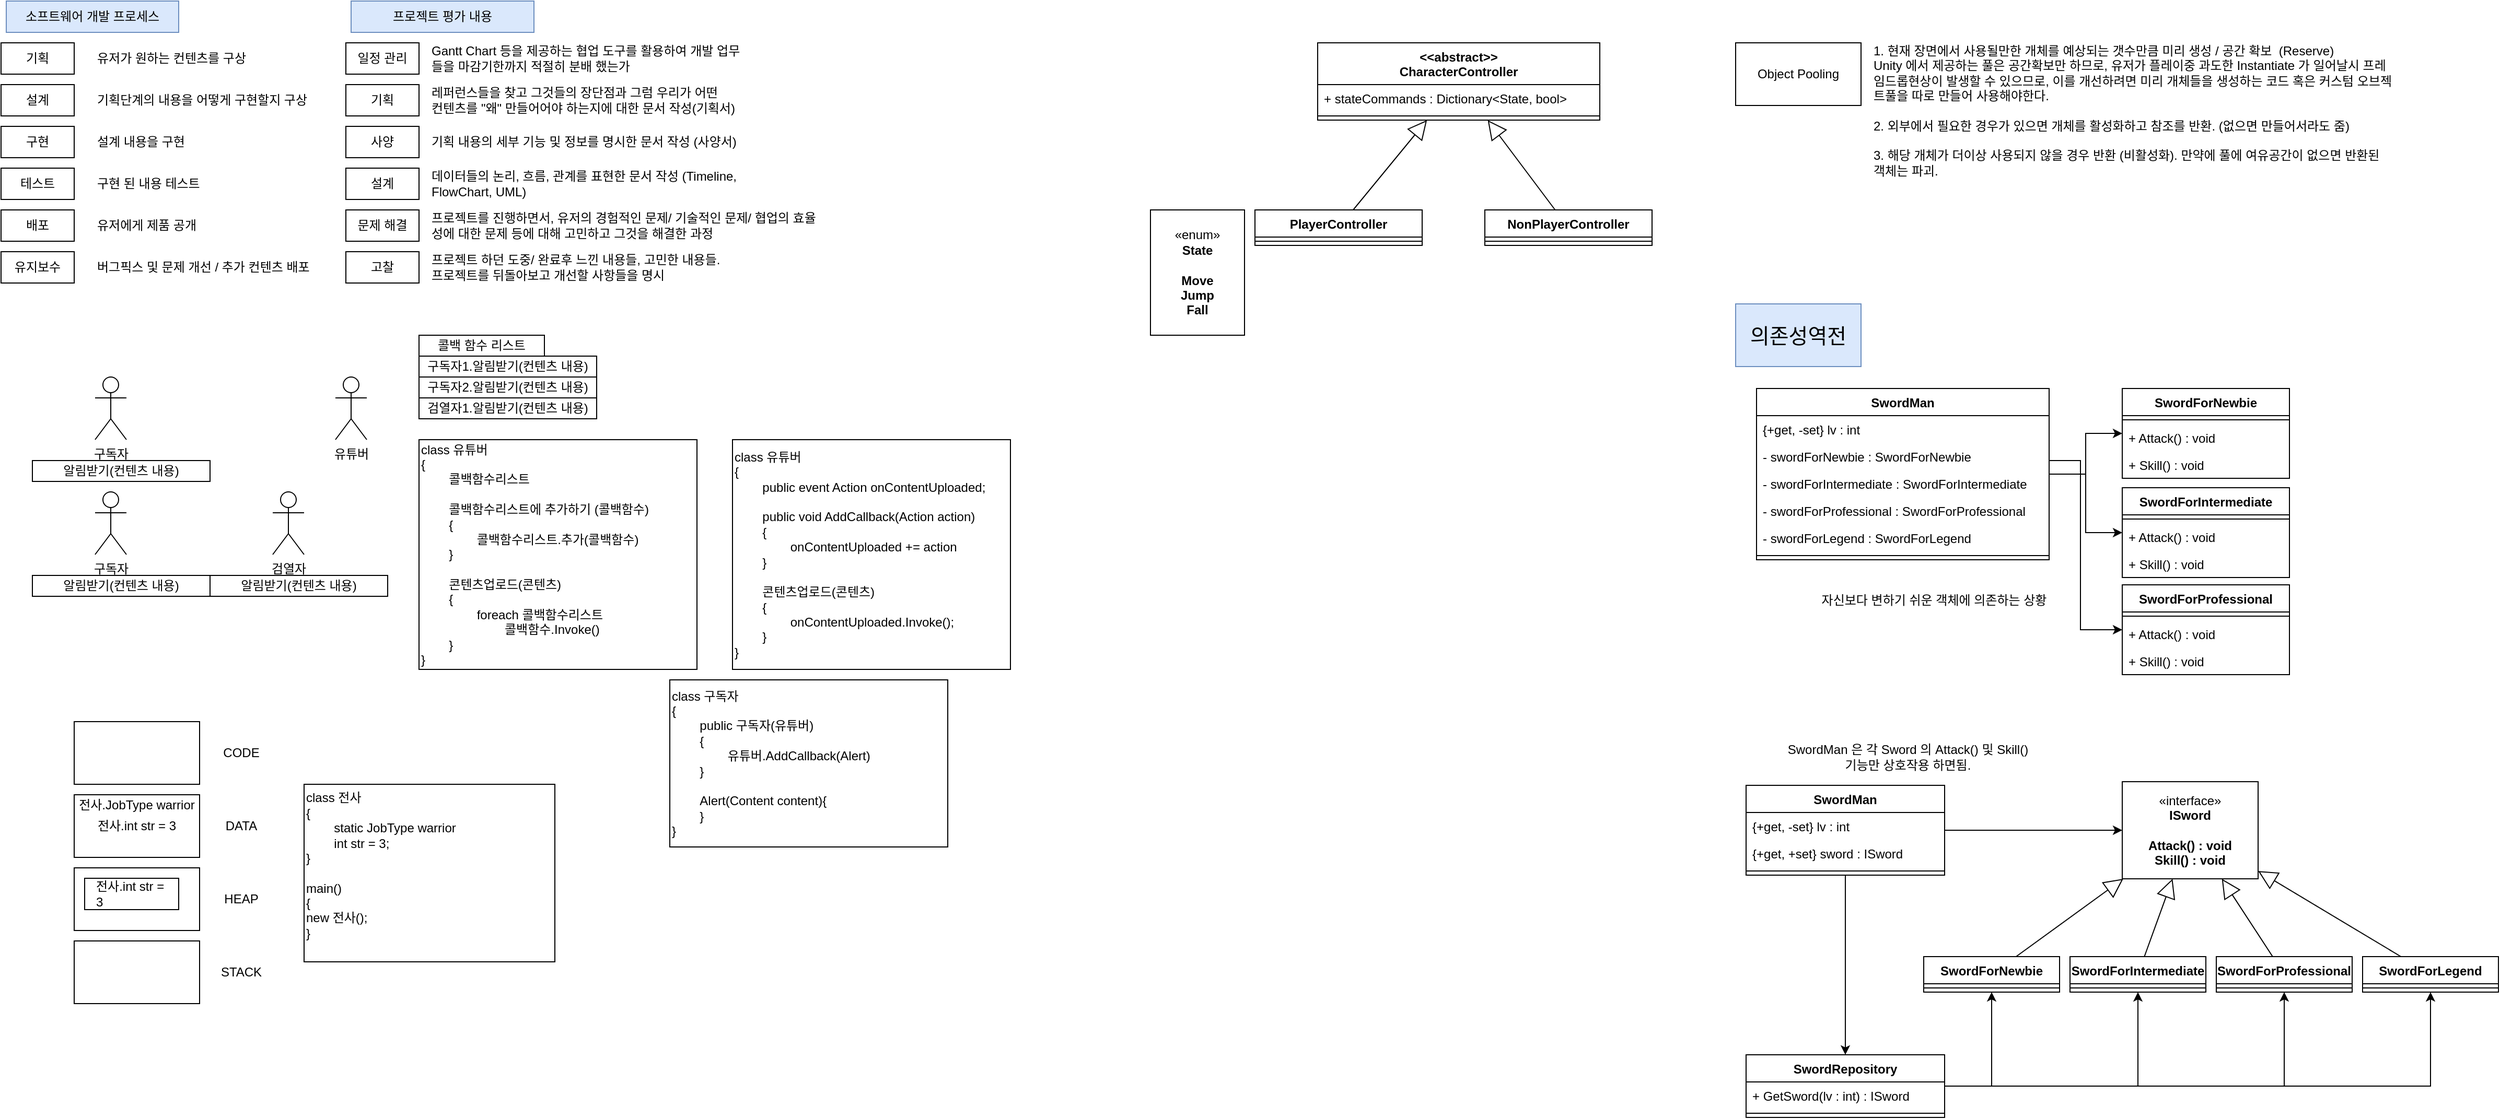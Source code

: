 <mxfile version="24.6.4" type="device">
  <diagram name="페이지-1" id="CE5lImg4Xeqv8eYOQJNI">
    <mxGraphModel dx="1434" dy="1949" grid="1" gridSize="10" guides="1" tooltips="1" connect="1" arrows="1" fold="1" page="1" pageScale="1" pageWidth="827" pageHeight="1169" math="0" shadow="0">
      <root>
        <mxCell id="0" />
        <mxCell id="1" parent="0" />
        <mxCell id="wki07X8QwuEx3_kB4HWv-1" value="기획" style="rounded=0;whiteSpace=wrap;html=1;" parent="1" vertex="1">
          <mxGeometry x="10" y="10" width="70" height="30" as="geometry" />
        </mxCell>
        <mxCell id="wki07X8QwuEx3_kB4HWv-2" value="유저가 원하는 컨텐츠를 구상" style="text;html=1;align=left;verticalAlign=middle;whiteSpace=wrap;rounded=0;" parent="1" vertex="1">
          <mxGeometry x="100" y="10" width="180" height="30" as="geometry" />
        </mxCell>
        <mxCell id="wki07X8QwuEx3_kB4HWv-3" value="설계" style="rounded=0;whiteSpace=wrap;html=1;" parent="1" vertex="1">
          <mxGeometry x="10" y="50" width="70" height="30" as="geometry" />
        </mxCell>
        <mxCell id="wki07X8QwuEx3_kB4HWv-4" value="기획단계의 내용을 어떻게 구현할지 구상" style="text;html=1;align=left;verticalAlign=middle;whiteSpace=wrap;rounded=0;" parent="1" vertex="1">
          <mxGeometry x="100" y="50" width="230" height="30" as="geometry" />
        </mxCell>
        <mxCell id="wki07X8QwuEx3_kB4HWv-5" value="구현" style="rounded=0;whiteSpace=wrap;html=1;" parent="1" vertex="1">
          <mxGeometry x="10" y="90" width="70" height="30" as="geometry" />
        </mxCell>
        <mxCell id="wki07X8QwuEx3_kB4HWv-6" value="설계 내용을 구현" style="text;html=1;align=left;verticalAlign=middle;whiteSpace=wrap;rounded=0;" parent="1" vertex="1">
          <mxGeometry x="100" y="90" width="230" height="30" as="geometry" />
        </mxCell>
        <mxCell id="wki07X8QwuEx3_kB4HWv-7" value="테스트" style="rounded=0;whiteSpace=wrap;html=1;" parent="1" vertex="1">
          <mxGeometry x="10" y="130" width="70" height="30" as="geometry" />
        </mxCell>
        <mxCell id="wki07X8QwuEx3_kB4HWv-8" value="구현 된 내용 테스트" style="text;html=1;align=left;verticalAlign=middle;whiteSpace=wrap;rounded=0;" parent="1" vertex="1">
          <mxGeometry x="100" y="130" width="240" height="30" as="geometry" />
        </mxCell>
        <mxCell id="wki07X8QwuEx3_kB4HWv-9" value="배포" style="rounded=0;whiteSpace=wrap;html=1;" parent="1" vertex="1">
          <mxGeometry x="10" y="170" width="70" height="30" as="geometry" />
        </mxCell>
        <mxCell id="wki07X8QwuEx3_kB4HWv-10" value="유저에게 제품 공개" style="text;html=1;align=left;verticalAlign=middle;whiteSpace=wrap;rounded=0;" parent="1" vertex="1">
          <mxGeometry x="100" y="170" width="240" height="30" as="geometry" />
        </mxCell>
        <mxCell id="wki07X8QwuEx3_kB4HWv-11" value="유지보수" style="rounded=0;whiteSpace=wrap;html=1;" parent="1" vertex="1">
          <mxGeometry x="10" y="210" width="70" height="30" as="geometry" />
        </mxCell>
        <mxCell id="wki07X8QwuEx3_kB4HWv-12" value="버그픽스 및 문제 개선 / 추가 컨텐츠 배포" style="text;html=1;align=left;verticalAlign=middle;whiteSpace=wrap;rounded=0;" parent="1" vertex="1">
          <mxGeometry x="100" y="210" width="240" height="30" as="geometry" />
        </mxCell>
        <mxCell id="wki07X8QwuEx3_kB4HWv-14" value="일정 관리" style="rounded=0;whiteSpace=wrap;html=1;" parent="1" vertex="1">
          <mxGeometry x="340" y="10" width="70" height="30" as="geometry" />
        </mxCell>
        <mxCell id="wki07X8QwuEx3_kB4HWv-15" value="기획" style="rounded=0;whiteSpace=wrap;html=1;" parent="1" vertex="1">
          <mxGeometry x="340" y="50" width="70" height="30" as="geometry" />
        </mxCell>
        <mxCell id="wki07X8QwuEx3_kB4HWv-16" value="Gantt Chart 등을 제공하는 협업 도구를 활용하여 개발 업무들을 마감기한까지 적절히 분배 했는가" style="text;html=1;align=left;verticalAlign=middle;whiteSpace=wrap;rounded=0;" parent="1" vertex="1">
          <mxGeometry x="420" y="10" width="300" height="30" as="geometry" />
        </mxCell>
        <mxCell id="wki07X8QwuEx3_kB4HWv-17" value="프로젝트 평가 내용" style="text;html=1;align=center;verticalAlign=middle;whiteSpace=wrap;rounded=0;fillColor=#dae8fc;strokeColor=#6c8ebf;" parent="1" vertex="1">
          <mxGeometry x="345" y="-30" width="175" height="30" as="geometry" />
        </mxCell>
        <mxCell id="wki07X8QwuEx3_kB4HWv-19" value="레퍼런스들을 찾고 그것들의 장단점과 그럼 우리가 어떤&lt;div&gt;컨텐츠를 &quot;왜&quot; 만들어어야 하는지에 대한 문서 작성(기획서)&lt;/div&gt;" style="text;html=1;align=left;verticalAlign=middle;whiteSpace=wrap;rounded=0;" parent="1" vertex="1">
          <mxGeometry x="420" y="50" width="320" height="30" as="geometry" />
        </mxCell>
        <mxCell id="wki07X8QwuEx3_kB4HWv-21" value="사양" style="rounded=0;whiteSpace=wrap;html=1;" parent="1" vertex="1">
          <mxGeometry x="340" y="90" width="70" height="30" as="geometry" />
        </mxCell>
        <mxCell id="wki07X8QwuEx3_kB4HWv-22" value="기획 내용의 세부 기능 및 정보를 명시한 문서 작성 (사양서)" style="text;html=1;align=left;verticalAlign=middle;whiteSpace=wrap;rounded=0;" parent="1" vertex="1">
          <mxGeometry x="420" y="90" width="320" height="30" as="geometry" />
        </mxCell>
        <mxCell id="wki07X8QwuEx3_kB4HWv-23" value="설계" style="rounded=0;whiteSpace=wrap;html=1;" parent="1" vertex="1">
          <mxGeometry x="340" y="130" width="70" height="30" as="geometry" />
        </mxCell>
        <mxCell id="wki07X8QwuEx3_kB4HWv-24" value="데이터들의 논리, 흐름, 관계를 표현한 문서 작성 (Timeline, FlowChart, UML)" style="text;html=1;align=left;verticalAlign=middle;whiteSpace=wrap;rounded=0;" parent="1" vertex="1">
          <mxGeometry x="420" y="130" width="320" height="30" as="geometry" />
        </mxCell>
        <mxCell id="wki07X8QwuEx3_kB4HWv-25" value="문제 해결" style="rounded=0;whiteSpace=wrap;html=1;" parent="1" vertex="1">
          <mxGeometry x="340" y="170" width="70" height="30" as="geometry" />
        </mxCell>
        <mxCell id="wki07X8QwuEx3_kB4HWv-26" value="프로젝트를 진행하면서, 유저의 경험적인 문제/ 기술적인 문제/ 협업의 효율성에 대한 문제 등에 대해 고민하고 그것을 해결한 과정" style="text;html=1;align=left;verticalAlign=middle;whiteSpace=wrap;rounded=0;" parent="1" vertex="1">
          <mxGeometry x="420" y="170" width="370" height="30" as="geometry" />
        </mxCell>
        <mxCell id="wki07X8QwuEx3_kB4HWv-27" value="고찰" style="rounded=0;whiteSpace=wrap;html=1;" parent="1" vertex="1">
          <mxGeometry x="340" y="210" width="70" height="30" as="geometry" />
        </mxCell>
        <mxCell id="wki07X8QwuEx3_kB4HWv-28" value="프로젝트 하던 도중/ 완료후 느낀 내용들, 고민한 내용들.&amp;nbsp;&lt;div&gt;프로젝트를 뒤돌아보고 개선할 사항들을 명시&lt;/div&gt;" style="text;html=1;align=left;verticalAlign=middle;whiteSpace=wrap;rounded=0;" parent="1" vertex="1">
          <mxGeometry x="420" y="210" width="370" height="30" as="geometry" />
        </mxCell>
        <mxCell id="wki07X8QwuEx3_kB4HWv-29" value="소프트웨어 개발 프로세스" style="text;html=1;align=center;verticalAlign=middle;whiteSpace=wrap;rounded=0;fillColor=#dae8fc;strokeColor=#6c8ebf;" parent="1" vertex="1">
          <mxGeometry x="15" y="-30" width="165" height="30" as="geometry" />
        </mxCell>
        <mxCell id="wki07X8QwuEx3_kB4HWv-31" value="구독자" style="shape=umlActor;verticalLabelPosition=bottom;verticalAlign=top;html=1;outlineConnect=0;" parent="1" vertex="1">
          <mxGeometry x="100" y="330" width="30" height="60" as="geometry" />
        </mxCell>
        <mxCell id="wki07X8QwuEx3_kB4HWv-32" value="유튜버" style="shape=umlActor;verticalLabelPosition=bottom;verticalAlign=top;html=1;outlineConnect=0;" parent="1" vertex="1">
          <mxGeometry x="330" y="330" width="30" height="60" as="geometry" />
        </mxCell>
        <mxCell id="wki07X8QwuEx3_kB4HWv-33" value="알림받기(컨텐츠 내용)" style="rounded=0;whiteSpace=wrap;html=1;" parent="1" vertex="1">
          <mxGeometry x="40" y="410" width="170" height="20" as="geometry" />
        </mxCell>
        <mxCell id="wki07X8QwuEx3_kB4HWv-34" value="구독자" style="shape=umlActor;verticalLabelPosition=bottom;verticalAlign=top;html=1;outlineConnect=0;" parent="1" vertex="1">
          <mxGeometry x="100" y="440" width="30" height="60" as="geometry" />
        </mxCell>
        <mxCell id="wki07X8QwuEx3_kB4HWv-35" value="알림받기(컨텐츠 내용)" style="rounded=0;whiteSpace=wrap;html=1;" parent="1" vertex="1">
          <mxGeometry x="40" y="520" width="170" height="20" as="geometry" />
        </mxCell>
        <mxCell id="wki07X8QwuEx3_kB4HWv-37" value="class 유튜버&lt;div&gt;{&lt;/div&gt;&lt;div&gt;&lt;span style=&quot;white-space: pre;&quot;&gt;&#x9;&lt;/span&gt;콜백함수리스트&lt;br&gt;&lt;/div&gt;&lt;div&gt;&lt;br&gt;&lt;/div&gt;&lt;div&gt;&lt;span style=&quot;white-space: pre;&quot;&gt;&#x9;&lt;/span&gt;콜백함수리스트에 추가하기 (콜백함수)&lt;br&gt;&lt;/div&gt;&lt;div&gt;&lt;span style=&quot;white-space: pre;&quot;&gt;&#x9;&lt;/span&gt;{&lt;br&gt;&lt;/div&gt;&lt;div&gt;&lt;span style=&quot;white-space: pre;&quot;&gt;&#x9;&lt;/span&gt;&lt;span style=&quot;white-space: pre;&quot;&gt;&#x9;&lt;/span&gt;콜백함수리스트.추가(콜백함수)&lt;br&gt;&lt;/div&gt;&lt;div&gt;&lt;span style=&quot;white-space: pre;&quot;&gt;&#x9;&lt;/span&gt;}&lt;br&gt;&lt;/div&gt;&lt;div&gt;&lt;br&gt;&lt;/div&gt;&lt;div&gt;&lt;span style=&quot;white-space: pre;&quot;&gt;&#x9;&lt;/span&gt;콘텐츠업로드(콘텐츠)&lt;br&gt;&lt;/div&gt;&lt;div&gt;&lt;span style=&quot;white-space: pre;&quot;&gt;&#x9;&lt;/span&gt;{&lt;br&gt;&lt;/div&gt;&lt;div&gt;&lt;span style=&quot;white-space: pre;&quot;&gt;&#x9;&lt;/span&gt;&lt;span style=&quot;white-space: pre;&quot;&gt;&#x9;&lt;/span&gt;foreach 콜백함수리스트&lt;br&gt;&lt;/div&gt;&lt;div&gt;&lt;span style=&quot;white-space: pre;&quot;&gt;&#x9;&lt;/span&gt;&lt;span style=&quot;white-space: pre;&quot;&gt;&#x9;&lt;/span&gt;&lt;span style=&quot;white-space: pre;&quot;&gt;&#x9;&lt;/span&gt;콜백함수.Invoke()&lt;br&gt;&lt;/div&gt;&lt;div&gt;&lt;span style=&quot;white-space: pre;&quot;&gt;&#x9;&lt;/span&gt;}&lt;br&gt;&lt;/div&gt;&lt;div&gt;}&lt;/div&gt;" style="rounded=0;whiteSpace=wrap;html=1;align=left;" parent="1" vertex="1">
          <mxGeometry x="410" y="390" width="266" height="220" as="geometry" />
        </mxCell>
        <mxCell id="wki07X8QwuEx3_kB4HWv-38" value="검열자" style="shape=umlActor;verticalLabelPosition=bottom;verticalAlign=top;html=1;outlineConnect=0;" parent="1" vertex="1">
          <mxGeometry x="270" y="440" width="30" height="60" as="geometry" />
        </mxCell>
        <mxCell id="wki07X8QwuEx3_kB4HWv-39" value="알림받기(컨텐츠 내용)" style="rounded=0;whiteSpace=wrap;html=1;" parent="1" vertex="1">
          <mxGeometry x="210" y="520" width="170" height="20" as="geometry" />
        </mxCell>
        <mxCell id="wki07X8QwuEx3_kB4HWv-40" value="구독자1.알림받기(컨텐츠 내용)" style="rounded=0;whiteSpace=wrap;html=1;" parent="1" vertex="1">
          <mxGeometry x="410" y="310" width="170" height="20" as="geometry" />
        </mxCell>
        <mxCell id="wki07X8QwuEx3_kB4HWv-41" value="구독자2.알림받기(컨텐츠 내용)" style="rounded=0;whiteSpace=wrap;html=1;" parent="1" vertex="1">
          <mxGeometry x="410" y="330" width="170" height="20" as="geometry" />
        </mxCell>
        <mxCell id="wki07X8QwuEx3_kB4HWv-42" value="검열자1.알림받기(컨텐츠 내용)" style="rounded=0;whiteSpace=wrap;html=1;" parent="1" vertex="1">
          <mxGeometry x="410" y="350" width="170" height="20" as="geometry" />
        </mxCell>
        <mxCell id="wki07X8QwuEx3_kB4HWv-43" value="콜백 함수 리스트" style="rounded=0;whiteSpace=wrap;html=1;" parent="1" vertex="1">
          <mxGeometry x="410" y="290" width="120" height="20" as="geometry" />
        </mxCell>
        <mxCell id="wki07X8QwuEx3_kB4HWv-44" value="class 유튜버&lt;div&gt;{&lt;/div&gt;&lt;div&gt;&lt;span style=&quot;white-space: pre;&quot;&gt;&#x9;&lt;/span&gt;public event Action onContentUploaded;&lt;br&gt;&lt;/div&gt;&lt;div&gt;&lt;br&gt;&lt;/div&gt;&lt;div&gt;&lt;span style=&quot;white-space: pre;&quot;&gt;&#x9;&lt;/span&gt;public void AddCallback(Action action)&lt;br&gt;&lt;/div&gt;&lt;div&gt;&lt;span style=&quot;white-space: pre;&quot;&gt;&#x9;&lt;/span&gt;{&lt;br&gt;&lt;/div&gt;&lt;div&gt;&lt;span style=&quot;white-space: pre;&quot;&gt;&#x9;&lt;/span&gt;&lt;span style=&quot;white-space: pre;&quot;&gt;&#x9;&lt;/span&gt;onContentUploaded += action&lt;br&gt;&lt;/div&gt;&lt;div&gt;&lt;span style=&quot;white-space: pre;&quot;&gt;&#x9;&lt;/span&gt;}&lt;br&gt;&lt;/div&gt;&lt;div&gt;&lt;br&gt;&lt;/div&gt;&lt;div&gt;&lt;span style=&quot;white-space: pre;&quot;&gt;&#x9;&lt;/span&gt;콘텐츠업로드(콘텐츠)&lt;br&gt;&lt;/div&gt;&lt;div&gt;&lt;span style=&quot;white-space: pre;&quot;&gt;&#x9;&lt;/span&gt;{&lt;br&gt;&lt;/div&gt;&lt;div&gt;&lt;span style=&quot;white-space: pre;&quot;&gt;&#x9;&lt;/span&gt;&lt;span style=&quot;white-space: pre;&quot;&gt;&#x9;&lt;/span&gt;onContentUploaded.Invoke();&lt;/div&gt;&lt;div&gt;&lt;span style=&quot;white-space: pre;&quot;&gt;&#x9;&lt;/span&gt;}&lt;br&gt;&lt;/div&gt;&lt;div&gt;}&lt;/div&gt;" style="rounded=0;whiteSpace=wrap;html=1;align=left;" parent="1" vertex="1">
          <mxGeometry x="710" y="390" width="266" height="220" as="geometry" />
        </mxCell>
        <mxCell id="wki07X8QwuEx3_kB4HWv-45" value="class 구독자&lt;div&gt;{&lt;/div&gt;&lt;div&gt;&lt;span style=&quot;white-space: pre;&quot;&gt;&#x9;&lt;/span&gt;public 구독자(유튜버)&lt;br&gt;&lt;/div&gt;&lt;div&gt;&lt;span style=&quot;white-space: pre;&quot;&gt;&#x9;&lt;/span&gt;{&lt;br&gt;&lt;/div&gt;&lt;div&gt;&lt;span style=&quot;white-space: pre;&quot;&gt;&#x9;&lt;/span&gt;&lt;span style=&quot;white-space: pre;&quot;&gt;&#x9;&lt;/span&gt;유튜버.AddCallback(Alert)&lt;/div&gt;&lt;div&gt;&lt;span style=&quot;background-color: initial; white-space: pre;&quot;&gt;&#x9;&lt;/span&gt;&lt;span style=&quot;background-color: initial;&quot;&gt;}&lt;/span&gt;&lt;/div&gt;&lt;div&gt;&lt;br&gt;&lt;/div&gt;&lt;div&gt;&lt;span style=&quot;white-space: pre;&quot;&gt;&#x9;&lt;/span&gt;Alert(Content content){&lt;br&gt;&lt;/div&gt;&lt;div&gt;&lt;span style=&quot;white-space: pre;&quot;&gt;&#x9;&lt;/span&gt;}&lt;br&gt;&lt;/div&gt;&lt;div&gt;&lt;span style=&quot;background-color: initial;&quot;&gt;}&lt;/span&gt;&lt;br&gt;&lt;/div&gt;" style="rounded=0;whiteSpace=wrap;html=1;align=left;" parent="1" vertex="1">
          <mxGeometry x="650" y="620" width="266" height="160" as="geometry" />
        </mxCell>
        <mxCell id="wki07X8QwuEx3_kB4HWv-46" value="" style="rounded=0;whiteSpace=wrap;html=1;" parent="1" vertex="1">
          <mxGeometry x="80" y="660" width="120" height="60" as="geometry" />
        </mxCell>
        <mxCell id="wki07X8QwuEx3_kB4HWv-47" value="" style="rounded=0;whiteSpace=wrap;html=1;" parent="1" vertex="1">
          <mxGeometry x="80" y="730" width="120" height="60" as="geometry" />
        </mxCell>
        <mxCell id="wki07X8QwuEx3_kB4HWv-48" value="" style="rounded=0;whiteSpace=wrap;html=1;" parent="1" vertex="1">
          <mxGeometry x="80" y="800" width="120" height="60" as="geometry" />
        </mxCell>
        <mxCell id="wki07X8QwuEx3_kB4HWv-49" value="" style="rounded=0;whiteSpace=wrap;html=1;" parent="1" vertex="1">
          <mxGeometry x="80" y="870" width="120" height="60" as="geometry" />
        </mxCell>
        <mxCell id="wki07X8QwuEx3_kB4HWv-50" value="CODE" style="text;html=1;align=center;verticalAlign=middle;whiteSpace=wrap;rounded=0;" parent="1" vertex="1">
          <mxGeometry x="210" y="675" width="60" height="30" as="geometry" />
        </mxCell>
        <mxCell id="wki07X8QwuEx3_kB4HWv-51" value="DATA" style="text;html=1;align=center;verticalAlign=middle;whiteSpace=wrap;rounded=0;" parent="1" vertex="1">
          <mxGeometry x="210" y="745" width="60" height="30" as="geometry" />
        </mxCell>
        <mxCell id="wki07X8QwuEx3_kB4HWv-52" value="HEAP" style="text;html=1;align=center;verticalAlign=middle;whiteSpace=wrap;rounded=0;" parent="1" vertex="1">
          <mxGeometry x="210" y="815" width="60" height="30" as="geometry" />
        </mxCell>
        <mxCell id="wki07X8QwuEx3_kB4HWv-53" value="STACK" style="text;html=1;align=center;verticalAlign=middle;whiteSpace=wrap;rounded=0;" parent="1" vertex="1">
          <mxGeometry x="210" y="885" width="60" height="30" as="geometry" />
        </mxCell>
        <mxCell id="wki07X8QwuEx3_kB4HWv-54" value="class 전사&lt;div&gt;{&lt;/div&gt;&lt;div&gt;&lt;span style=&quot;white-space: pre;&quot;&gt;&lt;span style=&quot;white-space: pre;&quot;&gt;&#x9;&lt;/span&gt;static &lt;/span&gt;JobType warrior&lt;br&gt;&lt;/div&gt;&lt;div&gt;&lt;span style=&quot;white-space: pre;&quot;&gt;&#x9;&lt;/span&gt;int str = 3;&lt;br&gt;&lt;/div&gt;&lt;div&gt;}&lt;/div&gt;&lt;div&gt;&lt;br&gt;&lt;/div&gt;&lt;div&gt;main()&lt;/div&gt;&lt;div&gt;{&lt;/div&gt;&lt;div&gt;new 전사();&lt;/div&gt;&lt;div&gt;}&lt;/div&gt;&lt;div&gt;&lt;br&gt;&lt;/div&gt;" style="rounded=0;whiteSpace=wrap;html=1;align=left;" parent="1" vertex="1">
          <mxGeometry x="300" y="720" width="240" height="170" as="geometry" />
        </mxCell>
        <mxCell id="wki07X8QwuEx3_kB4HWv-55" value="전사.&lt;span style=&quot;text-align: left;&quot;&gt;JobType warrior&lt;/span&gt;" style="text;html=1;align=center;verticalAlign=middle;whiteSpace=wrap;rounded=0;" parent="1" vertex="1">
          <mxGeometry x="80" y="730" width="120" height="20" as="geometry" />
        </mxCell>
        <mxCell id="wki07X8QwuEx3_kB4HWv-56" value="&lt;div style=&quot;text-align: left;&quot;&gt;&lt;span style=&quot;background-color: initial;&quot;&gt;전사.int str = 3&lt;/span&gt;&lt;/div&gt;" style="text;html=1;align=center;verticalAlign=middle;whiteSpace=wrap;rounded=0;" parent="1" vertex="1">
          <mxGeometry x="80" y="750" width="120" height="20" as="geometry" />
        </mxCell>
        <mxCell id="wki07X8QwuEx3_kB4HWv-57" value="" style="rounded=0;whiteSpace=wrap;html=1;" parent="1" vertex="1">
          <mxGeometry x="90" y="810" width="90" height="30" as="geometry" />
        </mxCell>
        <mxCell id="wki07X8QwuEx3_kB4HWv-58" value="&lt;div style=&quot;text-align: left;&quot;&gt;&lt;span style=&quot;background-color: initial;&quot;&gt;전사.int str = 3&lt;/span&gt;&lt;/div&gt;" style="text;html=1;align=center;verticalAlign=middle;whiteSpace=wrap;rounded=0;" parent="1" vertex="1">
          <mxGeometry x="100" y="815" width="70" height="20" as="geometry" />
        </mxCell>
        <mxCell id="_jec9RTMoXIXQGZnMbGp-1" value="PlayerController" style="swimlane;fontStyle=1;align=center;verticalAlign=top;childLayout=stackLayout;horizontal=1;startSize=26;horizontalStack=0;resizeParent=1;resizeParentMax=0;resizeLast=0;collapsible=1;marginBottom=0;whiteSpace=wrap;html=1;" parent="1" vertex="1">
          <mxGeometry x="1210" y="170" width="160" height="34" as="geometry" />
        </mxCell>
        <mxCell id="_jec9RTMoXIXQGZnMbGp-3" value="" style="line;strokeWidth=1;fillColor=none;align=left;verticalAlign=middle;spacingTop=-1;spacingLeft=3;spacingRight=3;rotatable=0;labelPosition=right;points=[];portConstraint=eastwest;strokeColor=inherit;" parent="_jec9RTMoXIXQGZnMbGp-1" vertex="1">
          <mxGeometry y="26" width="160" height="8" as="geometry" />
        </mxCell>
        <mxCell id="_jec9RTMoXIXQGZnMbGp-5" value="«enum»&lt;br&gt;&lt;b&gt;State&lt;br&gt;&lt;br&gt;Move&lt;br&gt;Jump&lt;br&gt;Fall&lt;br&gt;&lt;/b&gt;" style="html=1;whiteSpace=wrap;" parent="1" vertex="1">
          <mxGeometry x="1110" y="170" width="90" height="120" as="geometry" />
        </mxCell>
        <mxCell id="_jec9RTMoXIXQGZnMbGp-6" value="NonPlayerController" style="swimlane;fontStyle=1;align=center;verticalAlign=top;childLayout=stackLayout;horizontal=1;startSize=26;horizontalStack=0;resizeParent=1;resizeParentMax=0;resizeLast=0;collapsible=1;marginBottom=0;whiteSpace=wrap;html=1;" parent="1" vertex="1">
          <mxGeometry x="1430" y="170" width="160" height="34" as="geometry" />
        </mxCell>
        <mxCell id="_jec9RTMoXIXQGZnMbGp-8" value="" style="line;strokeWidth=1;fillColor=none;align=left;verticalAlign=middle;spacingTop=-1;spacingLeft=3;spacingRight=3;rotatable=0;labelPosition=right;points=[];portConstraint=eastwest;strokeColor=inherit;" parent="_jec9RTMoXIXQGZnMbGp-6" vertex="1">
          <mxGeometry y="26" width="160" height="8" as="geometry" />
        </mxCell>
        <mxCell id="_jec9RTMoXIXQGZnMbGp-9" value="&amp;lt;&amp;lt;abstract&amp;gt;&amp;gt;&lt;br&gt;CharacterController" style="swimlane;fontStyle=1;align=center;verticalAlign=top;childLayout=stackLayout;horizontal=1;startSize=40;horizontalStack=0;resizeParent=1;resizeParentMax=0;resizeLast=0;collapsible=1;marginBottom=0;whiteSpace=wrap;html=1;" parent="1" vertex="1">
          <mxGeometry x="1270" y="10" width="270" height="74" as="geometry" />
        </mxCell>
        <mxCell id="_jec9RTMoXIXQGZnMbGp-12" value="+ stateCommands : Dictionary&amp;lt;State, bool&amp;gt;" style="text;strokeColor=none;fillColor=none;align=left;verticalAlign=top;spacingLeft=4;spacingRight=4;overflow=hidden;rotatable=0;points=[[0,0.5],[1,0.5]];portConstraint=eastwest;whiteSpace=wrap;html=1;" parent="_jec9RTMoXIXQGZnMbGp-9" vertex="1">
          <mxGeometry y="40" width="270" height="26" as="geometry" />
        </mxCell>
        <mxCell id="_jec9RTMoXIXQGZnMbGp-10" value="" style="line;strokeWidth=1;fillColor=none;align=left;verticalAlign=middle;spacingTop=-1;spacingLeft=3;spacingRight=3;rotatable=0;labelPosition=right;points=[];portConstraint=eastwest;strokeColor=inherit;" parent="_jec9RTMoXIXQGZnMbGp-9" vertex="1">
          <mxGeometry y="66" width="270" height="8" as="geometry" />
        </mxCell>
        <mxCell id="_jec9RTMoXIXQGZnMbGp-13" value="" style="endArrow=block;endSize=16;endFill=0;html=1;rounded=0;" parent="1" source="_jec9RTMoXIXQGZnMbGp-1" target="_jec9RTMoXIXQGZnMbGp-9" edge="1">
          <mxGeometry width="160" relative="1" as="geometry">
            <mxPoint x="1530" y="190" as="sourcePoint" />
            <mxPoint x="1690" y="190" as="targetPoint" />
          </mxGeometry>
        </mxCell>
        <mxCell id="_jec9RTMoXIXQGZnMbGp-14" value="" style="endArrow=block;endSize=16;endFill=0;html=1;rounded=0;" parent="1" source="_jec9RTMoXIXQGZnMbGp-6" target="_jec9RTMoXIXQGZnMbGp-9" edge="1">
          <mxGeometry width="160" relative="1" as="geometry">
            <mxPoint x="1309" y="180" as="sourcePoint" />
            <mxPoint x="1384" y="40" as="targetPoint" />
          </mxGeometry>
        </mxCell>
        <mxCell id="vIbB5NEmdIjEQfotN6XT-1" value="Object Pooling" style="rounded=0;whiteSpace=wrap;html=1;" parent="1" vertex="1">
          <mxGeometry x="1670" y="10" width="120" height="60" as="geometry" />
        </mxCell>
        <mxCell id="vIbB5NEmdIjEQfotN6XT-2" value="1. 현재 장면에서 사용될만한 개체를 예상되는 갯수만큼 미리 생성 / 공간 확보&amp;nbsp; (Reserve)&lt;div&gt;Unity 에서 제공하는 풀은 공간확보만 하므로, 유저가 플레이중 과도한 Instantiate 가 일어날시 프레임드롭현상이 발생할 수 있으므로, 이를 개선하려면 미리 개체들을 생성하는 코드 혹은 커스텀 오브젝트풀을 따로 만들어 사용해야한다.&lt;/div&gt;&lt;div&gt;&lt;br&gt;&lt;div&gt;2. 외부에서 필요한 경우가 있으면 개체를 활성화하고 참조를 반환. (없으면 만들어서라도 줌)&lt;/div&gt;&lt;div&gt;&lt;br&gt;&lt;/div&gt;&lt;div&gt;3. 해당 개체가 더이상 사용되지 않을 경우 반환 (비활성화). 만약에 풀에 여유공간이 없으면 반환된 객체는 파괴.&lt;/div&gt;&lt;/div&gt;" style="text;html=1;align=left;verticalAlign=middle;whiteSpace=wrap;rounded=0;" parent="1" vertex="1">
          <mxGeometry x="1800" y="10" width="500" height="130" as="geometry" />
        </mxCell>
        <mxCell id="vIbB5NEmdIjEQfotN6XT-24" style="edgeStyle=orthogonalEdgeStyle;rounded=0;orthogonalLoop=1;jettySize=auto;html=1;" parent="1" source="vIbB5NEmdIjEQfotN6XT-5" target="vIbB5NEmdIjEQfotN6XT-9" edge="1">
          <mxGeometry relative="1" as="geometry" />
        </mxCell>
        <mxCell id="vIbB5NEmdIjEQfotN6XT-25" style="edgeStyle=orthogonalEdgeStyle;rounded=0;orthogonalLoop=1;jettySize=auto;html=1;" parent="1" source="vIbB5NEmdIjEQfotN6XT-5" target="vIbB5NEmdIjEQfotN6XT-13" edge="1">
          <mxGeometry relative="1" as="geometry" />
        </mxCell>
        <mxCell id="vIbB5NEmdIjEQfotN6XT-26" style="edgeStyle=orthogonalEdgeStyle;rounded=0;orthogonalLoop=1;jettySize=auto;html=1;" parent="1" source="vIbB5NEmdIjEQfotN6XT-5" target="vIbB5NEmdIjEQfotN6XT-17" edge="1">
          <mxGeometry relative="1" as="geometry">
            <Array as="points">
              <mxPoint x="2000" y="410" />
              <mxPoint x="2000" y="572" />
            </Array>
          </mxGeometry>
        </mxCell>
        <mxCell id="vIbB5NEmdIjEQfotN6XT-5" value="SwordMan" style="swimlane;fontStyle=1;align=center;verticalAlign=top;childLayout=stackLayout;horizontal=1;startSize=26;horizontalStack=0;resizeParent=1;resizeParentMax=0;resizeLast=0;collapsible=1;marginBottom=0;whiteSpace=wrap;html=1;" parent="1" vertex="1">
          <mxGeometry x="1690" y="341" width="280" height="164" as="geometry" />
        </mxCell>
        <mxCell id="vIbB5NEmdIjEQfotN6XT-8" value="{+get, -set} lv : int" style="text;strokeColor=none;fillColor=none;align=left;verticalAlign=top;spacingLeft=4;spacingRight=4;overflow=hidden;rotatable=0;points=[[0,0.5],[1,0.5]];portConstraint=eastwest;whiteSpace=wrap;html=1;" parent="vIbB5NEmdIjEQfotN6XT-5" vertex="1">
          <mxGeometry y="26" width="280" height="26" as="geometry" />
        </mxCell>
        <mxCell id="vIbB5NEmdIjEQfotN6XT-21" value="- swordForNewbie : SwordForNewbie" style="text;strokeColor=none;fillColor=none;align=left;verticalAlign=top;spacingLeft=4;spacingRight=4;overflow=hidden;rotatable=0;points=[[0,0.5],[1,0.5]];portConstraint=eastwest;whiteSpace=wrap;html=1;" parent="vIbB5NEmdIjEQfotN6XT-5" vertex="1">
          <mxGeometry y="52" width="280" height="26" as="geometry" />
        </mxCell>
        <mxCell id="vIbB5NEmdIjEQfotN6XT-22" value="- swordForIntermediate : SwordForIntermediate" style="text;strokeColor=none;fillColor=none;align=left;verticalAlign=top;spacingLeft=4;spacingRight=4;overflow=hidden;rotatable=0;points=[[0,0.5],[1,0.5]];portConstraint=eastwest;whiteSpace=wrap;html=1;" parent="vIbB5NEmdIjEQfotN6XT-5" vertex="1">
          <mxGeometry y="78" width="280" height="26" as="geometry" />
        </mxCell>
        <mxCell id="vIbB5NEmdIjEQfotN6XT-23" value="- swordForProfessional : SwordForProfessional" style="text;strokeColor=none;fillColor=none;align=left;verticalAlign=top;spacingLeft=4;spacingRight=4;overflow=hidden;rotatable=0;points=[[0,0.5],[1,0.5]];portConstraint=eastwest;whiteSpace=wrap;html=1;" parent="vIbB5NEmdIjEQfotN6XT-5" vertex="1">
          <mxGeometry y="104" width="280" height="26" as="geometry" />
        </mxCell>
        <mxCell id="vIbB5NEmdIjEQfotN6XT-33" value="- swordForLegend : SwordForLegend" style="text;strokeColor=none;fillColor=none;align=left;verticalAlign=top;spacingLeft=4;spacingRight=4;overflow=hidden;rotatable=0;points=[[0,0.5],[1,0.5]];portConstraint=eastwest;whiteSpace=wrap;html=1;" parent="vIbB5NEmdIjEQfotN6XT-5" vertex="1">
          <mxGeometry y="130" width="280" height="26" as="geometry" />
        </mxCell>
        <mxCell id="vIbB5NEmdIjEQfotN6XT-7" value="" style="line;strokeWidth=1;fillColor=none;align=left;verticalAlign=middle;spacingTop=-1;spacingLeft=3;spacingRight=3;rotatable=0;labelPosition=right;points=[];portConstraint=eastwest;strokeColor=inherit;" parent="vIbB5NEmdIjEQfotN6XT-5" vertex="1">
          <mxGeometry y="156" width="280" height="8" as="geometry" />
        </mxCell>
        <mxCell id="vIbB5NEmdIjEQfotN6XT-9" value="SwordForNewbie" style="swimlane;fontStyle=1;align=center;verticalAlign=top;childLayout=stackLayout;horizontal=1;startSize=26;horizontalStack=0;resizeParent=1;resizeParentMax=0;resizeLast=0;collapsible=1;marginBottom=0;whiteSpace=wrap;html=1;" parent="1" vertex="1">
          <mxGeometry x="2040" y="341" width="160" height="86" as="geometry" />
        </mxCell>
        <mxCell id="vIbB5NEmdIjEQfotN6XT-10" value="" style="line;strokeWidth=1;fillColor=none;align=left;verticalAlign=middle;spacingTop=-1;spacingLeft=3;spacingRight=3;rotatable=0;labelPosition=right;points=[];portConstraint=eastwest;strokeColor=inherit;" parent="vIbB5NEmdIjEQfotN6XT-9" vertex="1">
          <mxGeometry y="26" width="160" height="8" as="geometry" />
        </mxCell>
        <mxCell id="vIbB5NEmdIjEQfotN6XT-12" value="+ Attack() : void" style="text;strokeColor=none;fillColor=none;align=left;verticalAlign=top;spacingLeft=4;spacingRight=4;overflow=hidden;rotatable=0;points=[[0,0.5],[1,0.5]];portConstraint=eastwest;whiteSpace=wrap;html=1;" parent="vIbB5NEmdIjEQfotN6XT-9" vertex="1">
          <mxGeometry y="34" width="160" height="26" as="geometry" />
        </mxCell>
        <mxCell id="vIbB5NEmdIjEQfotN6XT-11" value="+ Skill() : void" style="text;strokeColor=none;fillColor=none;align=left;verticalAlign=top;spacingLeft=4;spacingRight=4;overflow=hidden;rotatable=0;points=[[0,0.5],[1,0.5]];portConstraint=eastwest;whiteSpace=wrap;html=1;" parent="vIbB5NEmdIjEQfotN6XT-9" vertex="1">
          <mxGeometry y="60" width="160" height="26" as="geometry" />
        </mxCell>
        <mxCell id="vIbB5NEmdIjEQfotN6XT-13" value="SwordForIntermediate" style="swimlane;fontStyle=1;align=center;verticalAlign=top;childLayout=stackLayout;horizontal=1;startSize=26;horizontalStack=0;resizeParent=1;resizeParentMax=0;resizeLast=0;collapsible=1;marginBottom=0;whiteSpace=wrap;html=1;" parent="1" vertex="1">
          <mxGeometry x="2040" y="436" width="160" height="86" as="geometry" />
        </mxCell>
        <mxCell id="vIbB5NEmdIjEQfotN6XT-14" value="" style="line;strokeWidth=1;fillColor=none;align=left;verticalAlign=middle;spacingTop=-1;spacingLeft=3;spacingRight=3;rotatable=0;labelPosition=right;points=[];portConstraint=eastwest;strokeColor=inherit;" parent="vIbB5NEmdIjEQfotN6XT-13" vertex="1">
          <mxGeometry y="26" width="160" height="8" as="geometry" />
        </mxCell>
        <mxCell id="vIbB5NEmdIjEQfotN6XT-15" value="+ Attack() : void" style="text;strokeColor=none;fillColor=none;align=left;verticalAlign=top;spacingLeft=4;spacingRight=4;overflow=hidden;rotatable=0;points=[[0,0.5],[1,0.5]];portConstraint=eastwest;whiteSpace=wrap;html=1;" parent="vIbB5NEmdIjEQfotN6XT-13" vertex="1">
          <mxGeometry y="34" width="160" height="26" as="geometry" />
        </mxCell>
        <mxCell id="vIbB5NEmdIjEQfotN6XT-16" value="+ Skill() : void" style="text;strokeColor=none;fillColor=none;align=left;verticalAlign=top;spacingLeft=4;spacingRight=4;overflow=hidden;rotatable=0;points=[[0,0.5],[1,0.5]];portConstraint=eastwest;whiteSpace=wrap;html=1;" parent="vIbB5NEmdIjEQfotN6XT-13" vertex="1">
          <mxGeometry y="60" width="160" height="26" as="geometry" />
        </mxCell>
        <mxCell id="vIbB5NEmdIjEQfotN6XT-17" value="SwordForProfessional" style="swimlane;fontStyle=1;align=center;verticalAlign=top;childLayout=stackLayout;horizontal=1;startSize=26;horizontalStack=0;resizeParent=1;resizeParentMax=0;resizeLast=0;collapsible=1;marginBottom=0;whiteSpace=wrap;html=1;" parent="1" vertex="1">
          <mxGeometry x="2040" y="529" width="160" height="86" as="geometry" />
        </mxCell>
        <mxCell id="vIbB5NEmdIjEQfotN6XT-18" value="" style="line;strokeWidth=1;fillColor=none;align=left;verticalAlign=middle;spacingTop=-1;spacingLeft=3;spacingRight=3;rotatable=0;labelPosition=right;points=[];portConstraint=eastwest;strokeColor=inherit;" parent="vIbB5NEmdIjEQfotN6XT-17" vertex="1">
          <mxGeometry y="26" width="160" height="8" as="geometry" />
        </mxCell>
        <mxCell id="vIbB5NEmdIjEQfotN6XT-19" value="+ Attack() : void" style="text;strokeColor=none;fillColor=none;align=left;verticalAlign=top;spacingLeft=4;spacingRight=4;overflow=hidden;rotatable=0;points=[[0,0.5],[1,0.5]];portConstraint=eastwest;whiteSpace=wrap;html=1;" parent="vIbB5NEmdIjEQfotN6XT-17" vertex="1">
          <mxGeometry y="34" width="160" height="26" as="geometry" />
        </mxCell>
        <mxCell id="vIbB5NEmdIjEQfotN6XT-20" value="+ Skill() : void" style="text;strokeColor=none;fillColor=none;align=left;verticalAlign=top;spacingLeft=4;spacingRight=4;overflow=hidden;rotatable=0;points=[[0,0.5],[1,0.5]];portConstraint=eastwest;whiteSpace=wrap;html=1;" parent="vIbB5NEmdIjEQfotN6XT-17" vertex="1">
          <mxGeometry y="60" width="160" height="26" as="geometry" />
        </mxCell>
        <mxCell id="vIbB5NEmdIjEQfotN6XT-34" value="자신보다 변하기 쉬운 객체에 의존하는 상황" style="text;html=1;align=center;verticalAlign=middle;whiteSpace=wrap;rounded=0;" parent="1" vertex="1">
          <mxGeometry x="1730" y="529" width="260" height="30" as="geometry" />
        </mxCell>
        <mxCell id="vIbB5NEmdIjEQfotN6XT-35" value="SwordMan 은 각 Sword 의 Attack() 및 Skill()&lt;div&gt;기능만 상호작용 하면됨.&lt;/div&gt;" style="text;html=1;align=center;verticalAlign=middle;whiteSpace=wrap;rounded=0;" parent="1" vertex="1">
          <mxGeometry x="1700" y="670" width="270" height="47.5" as="geometry" />
        </mxCell>
        <mxCell id="vIbB5NEmdIjEQfotN6XT-36" value="«interface»&lt;br&gt;&lt;b&gt;ISword&lt;/b&gt;&lt;div&gt;&lt;b&gt;&lt;br&gt;&lt;/b&gt;&lt;/div&gt;&lt;div&gt;&lt;b&gt;Attack() : void&lt;/b&gt;&lt;/div&gt;&lt;div&gt;&lt;b&gt;Skill() : void&lt;/b&gt;&lt;/div&gt;" style="html=1;whiteSpace=wrap;" parent="1" vertex="1">
          <mxGeometry x="2040" y="717.5" width="130" height="93" as="geometry" />
        </mxCell>
        <mxCell id="vIbB5NEmdIjEQfotN6XT-37" value="SwordForNewbie" style="swimlane;fontStyle=1;align=center;verticalAlign=top;childLayout=stackLayout;horizontal=1;startSize=26;horizontalStack=0;resizeParent=1;resizeParentMax=0;resizeLast=0;collapsible=1;marginBottom=0;whiteSpace=wrap;html=1;" parent="1" vertex="1">
          <mxGeometry x="1850" y="885" width="130" height="34" as="geometry" />
        </mxCell>
        <mxCell id="vIbB5NEmdIjEQfotN6XT-38" value="" style="line;strokeWidth=1;fillColor=none;align=left;verticalAlign=middle;spacingTop=-1;spacingLeft=3;spacingRight=3;rotatable=0;labelPosition=right;points=[];portConstraint=eastwest;strokeColor=inherit;" parent="vIbB5NEmdIjEQfotN6XT-37" vertex="1">
          <mxGeometry y="26" width="130" height="8" as="geometry" />
        </mxCell>
        <mxCell id="vIbB5NEmdIjEQfotN6XT-41" value="" style="endArrow=block;endSize=16;endFill=0;html=1;rounded=0;" parent="1" source="vIbB5NEmdIjEQfotN6XT-37" target="vIbB5NEmdIjEQfotN6XT-36" edge="1">
          <mxGeometry width="160" relative="1" as="geometry">
            <mxPoint x="1370" y="909" as="sourcePoint" />
            <mxPoint x="1530" y="909" as="targetPoint" />
          </mxGeometry>
        </mxCell>
        <mxCell id="vIbB5NEmdIjEQfotN6XT-42" value="SwordForIntermediate" style="swimlane;fontStyle=1;align=center;verticalAlign=top;childLayout=stackLayout;horizontal=1;startSize=26;horizontalStack=0;resizeParent=1;resizeParentMax=0;resizeLast=0;collapsible=1;marginBottom=0;whiteSpace=wrap;html=1;" parent="1" vertex="1">
          <mxGeometry x="1990" y="885" width="130" height="34" as="geometry" />
        </mxCell>
        <mxCell id="vIbB5NEmdIjEQfotN6XT-43" value="" style="line;strokeWidth=1;fillColor=none;align=left;verticalAlign=middle;spacingTop=-1;spacingLeft=3;spacingRight=3;rotatable=0;labelPosition=right;points=[];portConstraint=eastwest;strokeColor=inherit;" parent="vIbB5NEmdIjEQfotN6XT-42" vertex="1">
          <mxGeometry y="26" width="130" height="8" as="geometry" />
        </mxCell>
        <mxCell id="vIbB5NEmdIjEQfotN6XT-44" value="SwordForProfessional" style="swimlane;fontStyle=1;align=center;verticalAlign=top;childLayout=stackLayout;horizontal=1;startSize=26;horizontalStack=0;resizeParent=1;resizeParentMax=0;resizeLast=0;collapsible=1;marginBottom=0;whiteSpace=wrap;html=1;" parent="1" vertex="1">
          <mxGeometry x="2130" y="885" width="130" height="34" as="geometry" />
        </mxCell>
        <mxCell id="vIbB5NEmdIjEQfotN6XT-45" value="" style="line;strokeWidth=1;fillColor=none;align=left;verticalAlign=middle;spacingTop=-1;spacingLeft=3;spacingRight=3;rotatable=0;labelPosition=right;points=[];portConstraint=eastwest;strokeColor=inherit;" parent="vIbB5NEmdIjEQfotN6XT-44" vertex="1">
          <mxGeometry y="26" width="130" height="8" as="geometry" />
        </mxCell>
        <mxCell id="vIbB5NEmdIjEQfotN6XT-46" value="SwordForLegend" style="swimlane;fontStyle=1;align=center;verticalAlign=top;childLayout=stackLayout;horizontal=1;startSize=26;horizontalStack=0;resizeParent=1;resizeParentMax=0;resizeLast=0;collapsible=1;marginBottom=0;whiteSpace=wrap;html=1;" parent="1" vertex="1">
          <mxGeometry x="2270" y="885" width="130" height="34" as="geometry" />
        </mxCell>
        <mxCell id="vIbB5NEmdIjEQfotN6XT-47" value="" style="line;strokeWidth=1;fillColor=none;align=left;verticalAlign=middle;spacingTop=-1;spacingLeft=3;spacingRight=3;rotatable=0;labelPosition=right;points=[];portConstraint=eastwest;strokeColor=inherit;" parent="vIbB5NEmdIjEQfotN6XT-46" vertex="1">
          <mxGeometry y="26" width="130" height="8" as="geometry" />
        </mxCell>
        <mxCell id="vIbB5NEmdIjEQfotN6XT-48" value="" style="endArrow=block;endSize=16;endFill=0;html=1;rounded=0;" parent="1" source="vIbB5NEmdIjEQfotN6XT-42" target="vIbB5NEmdIjEQfotN6XT-36" edge="1">
          <mxGeometry width="160" relative="1" as="geometry">
            <mxPoint x="1948" y="895" as="sourcePoint" />
            <mxPoint x="2051" y="821" as="targetPoint" />
          </mxGeometry>
        </mxCell>
        <mxCell id="vIbB5NEmdIjEQfotN6XT-49" value="" style="endArrow=block;endSize=16;endFill=0;html=1;rounded=0;" parent="1" source="vIbB5NEmdIjEQfotN6XT-44" target="vIbB5NEmdIjEQfotN6XT-36" edge="1">
          <mxGeometry width="160" relative="1" as="geometry">
            <mxPoint x="2071" y="895" as="sourcePoint" />
            <mxPoint x="2098" y="821" as="targetPoint" />
          </mxGeometry>
        </mxCell>
        <mxCell id="vIbB5NEmdIjEQfotN6XT-50" value="" style="endArrow=block;endSize=16;endFill=0;html=1;rounded=0;" parent="1" source="vIbB5NEmdIjEQfotN6XT-46" target="vIbB5NEmdIjEQfotN6XT-36" edge="1">
          <mxGeometry width="160" relative="1" as="geometry">
            <mxPoint x="2194" y="895" as="sourcePoint" />
            <mxPoint x="2145" y="821" as="targetPoint" />
          </mxGeometry>
        </mxCell>
        <mxCell id="vIbB5NEmdIjEQfotN6XT-59" style="edgeStyle=orthogonalEdgeStyle;rounded=0;orthogonalLoop=1;jettySize=auto;html=1;" parent="1" source="vIbB5NEmdIjEQfotN6XT-51" target="vIbB5NEmdIjEQfotN6XT-36" edge="1">
          <mxGeometry relative="1" as="geometry" />
        </mxCell>
        <mxCell id="vIbB5NEmdIjEQfotN6XT-64" style="edgeStyle=orthogonalEdgeStyle;rounded=0;orthogonalLoop=1;jettySize=auto;html=1;entryX=0.5;entryY=0;entryDx=0;entryDy=0;" parent="1" source="vIbB5NEmdIjEQfotN6XT-51" target="vIbB5NEmdIjEQfotN6XT-60" edge="1">
          <mxGeometry relative="1" as="geometry" />
        </mxCell>
        <mxCell id="vIbB5NEmdIjEQfotN6XT-51" value="SwordMan" style="swimlane;fontStyle=1;align=center;verticalAlign=top;childLayout=stackLayout;horizontal=1;startSize=26;horizontalStack=0;resizeParent=1;resizeParentMax=0;resizeLast=0;collapsible=1;marginBottom=0;whiteSpace=wrap;html=1;" parent="1" vertex="1">
          <mxGeometry x="1680" y="721" width="190" height="86" as="geometry" />
        </mxCell>
        <mxCell id="vIbB5NEmdIjEQfotN6XT-52" value="{+get, -set} lv : int" style="text;strokeColor=none;fillColor=none;align=left;verticalAlign=top;spacingLeft=4;spacingRight=4;overflow=hidden;rotatable=0;points=[[0,0.5],[1,0.5]];portConstraint=eastwest;whiteSpace=wrap;html=1;" parent="vIbB5NEmdIjEQfotN6XT-51" vertex="1">
          <mxGeometry y="26" width="190" height="26" as="geometry" />
        </mxCell>
        <mxCell id="vIbB5NEmdIjEQfotN6XT-58" value="{+get, +set} sword : ISword" style="text;strokeColor=none;fillColor=none;align=left;verticalAlign=top;spacingLeft=4;spacingRight=4;overflow=hidden;rotatable=0;points=[[0,0.5],[1,0.5]];portConstraint=eastwest;whiteSpace=wrap;html=1;" parent="vIbB5NEmdIjEQfotN6XT-51" vertex="1">
          <mxGeometry y="52" width="190" height="26" as="geometry" />
        </mxCell>
        <mxCell id="vIbB5NEmdIjEQfotN6XT-57" value="" style="line;strokeWidth=1;fillColor=none;align=left;verticalAlign=middle;spacingTop=-1;spacingLeft=3;spacingRight=3;rotatable=0;labelPosition=right;points=[];portConstraint=eastwest;strokeColor=inherit;" parent="vIbB5NEmdIjEQfotN6XT-51" vertex="1">
          <mxGeometry y="78" width="190" height="8" as="geometry" />
        </mxCell>
        <mxCell id="vIbB5NEmdIjEQfotN6XT-65" style="edgeStyle=orthogonalEdgeStyle;rounded=0;orthogonalLoop=1;jettySize=auto;html=1;" parent="1" source="vIbB5NEmdIjEQfotN6XT-60" target="vIbB5NEmdIjEQfotN6XT-37" edge="1">
          <mxGeometry relative="1" as="geometry">
            <Array as="points">
              <mxPoint x="1915" y="1009" />
            </Array>
          </mxGeometry>
        </mxCell>
        <mxCell id="vIbB5NEmdIjEQfotN6XT-66" style="edgeStyle=orthogonalEdgeStyle;rounded=0;orthogonalLoop=1;jettySize=auto;html=1;" parent="1" source="vIbB5NEmdIjEQfotN6XT-60" target="vIbB5NEmdIjEQfotN6XT-42" edge="1">
          <mxGeometry relative="1" as="geometry" />
        </mxCell>
        <mxCell id="vIbB5NEmdIjEQfotN6XT-67" style="edgeStyle=orthogonalEdgeStyle;rounded=0;orthogonalLoop=1;jettySize=auto;html=1;" parent="1" source="vIbB5NEmdIjEQfotN6XT-60" target="vIbB5NEmdIjEQfotN6XT-44" edge="1">
          <mxGeometry relative="1" as="geometry" />
        </mxCell>
        <mxCell id="vIbB5NEmdIjEQfotN6XT-68" style="edgeStyle=orthogonalEdgeStyle;rounded=0;orthogonalLoop=1;jettySize=auto;html=1;" parent="1" source="vIbB5NEmdIjEQfotN6XT-60" target="vIbB5NEmdIjEQfotN6XT-46" edge="1">
          <mxGeometry relative="1" as="geometry" />
        </mxCell>
        <mxCell id="vIbB5NEmdIjEQfotN6XT-60" value="SwordRepository" style="swimlane;fontStyle=1;align=center;verticalAlign=top;childLayout=stackLayout;horizontal=1;startSize=26;horizontalStack=0;resizeParent=1;resizeParentMax=0;resizeLast=0;collapsible=1;marginBottom=0;whiteSpace=wrap;html=1;" parent="1" vertex="1">
          <mxGeometry x="1680" y="979" width="190" height="60" as="geometry" />
        </mxCell>
        <mxCell id="vIbB5NEmdIjEQfotN6XT-62" value="+ GetSword(lv : int) : ISword" style="text;strokeColor=none;fillColor=none;align=left;verticalAlign=top;spacingLeft=4;spacingRight=4;overflow=hidden;rotatable=0;points=[[0,0.5],[1,0.5]];portConstraint=eastwest;whiteSpace=wrap;html=1;" parent="vIbB5NEmdIjEQfotN6XT-60" vertex="1">
          <mxGeometry y="26" width="190" height="26" as="geometry" />
        </mxCell>
        <mxCell id="vIbB5NEmdIjEQfotN6XT-63" value="" style="line;strokeWidth=1;fillColor=none;align=left;verticalAlign=middle;spacingTop=-1;spacingLeft=3;spacingRight=3;rotatable=0;labelPosition=right;points=[];portConstraint=eastwest;strokeColor=inherit;" parent="vIbB5NEmdIjEQfotN6XT-60" vertex="1">
          <mxGeometry y="52" width="190" height="8" as="geometry" />
        </mxCell>
        <mxCell id="6CmUL8x7TcllxhBNko2o-1" value="의존성역전" style="rounded=0;whiteSpace=wrap;html=1;fontSize=20;fillColor=#dae8fc;strokeColor=#6c8ebf;" vertex="1" parent="1">
          <mxGeometry x="1670" y="260" width="120" height="60" as="geometry" />
        </mxCell>
      </root>
    </mxGraphModel>
  </diagram>
</mxfile>
